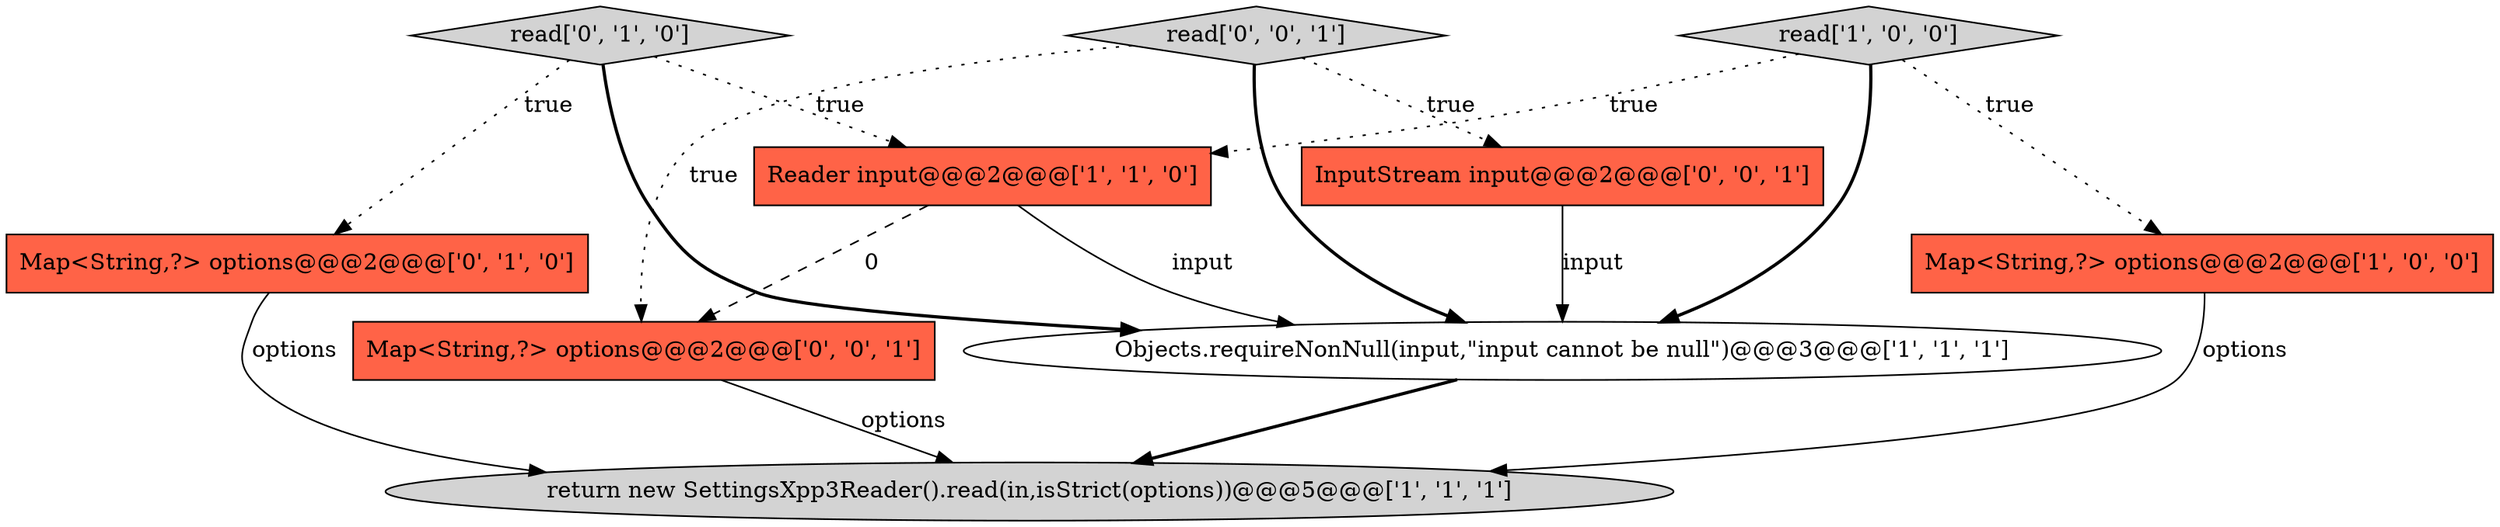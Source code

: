 digraph {
1 [style = filled, label = "Objects.requireNonNull(input,\"input cannot be null\")@@@3@@@['1', '1', '1']", fillcolor = white, shape = ellipse image = "AAA0AAABBB1BBB"];
5 [style = filled, label = "read['0', '1', '0']", fillcolor = lightgray, shape = diamond image = "AAA0AAABBB2BBB"];
2 [style = filled, label = "return new SettingsXpp3Reader().read(in,isStrict(options))@@@5@@@['1', '1', '1']", fillcolor = lightgray, shape = ellipse image = "AAA0AAABBB1BBB"];
4 [style = filled, label = "Reader input@@@2@@@['1', '1', '0']", fillcolor = tomato, shape = box image = "AAA0AAABBB1BBB"];
7 [style = filled, label = "InputStream input@@@2@@@['0', '0', '1']", fillcolor = tomato, shape = box image = "AAA0AAABBB3BBB"];
6 [style = filled, label = "Map<String,?> options@@@2@@@['0', '1', '0']", fillcolor = tomato, shape = box image = "AAA0AAABBB2BBB"];
8 [style = filled, label = "Map<String,?> options@@@2@@@['0', '0', '1']", fillcolor = tomato, shape = box image = "AAA0AAABBB3BBB"];
0 [style = filled, label = "Map<String,?> options@@@2@@@['1', '0', '0']", fillcolor = tomato, shape = box image = "AAA0AAABBB1BBB"];
9 [style = filled, label = "read['0', '0', '1']", fillcolor = lightgray, shape = diamond image = "AAA0AAABBB3BBB"];
3 [style = filled, label = "read['1', '0', '0']", fillcolor = lightgray, shape = diamond image = "AAA0AAABBB1BBB"];
5->6 [style = dotted, label="true"];
3->4 [style = dotted, label="true"];
5->1 [style = bold, label=""];
4->1 [style = solid, label="input"];
1->2 [style = bold, label=""];
0->2 [style = solid, label="options"];
4->8 [style = dashed, label="0"];
8->2 [style = solid, label="options"];
9->7 [style = dotted, label="true"];
9->1 [style = bold, label=""];
3->1 [style = bold, label=""];
7->1 [style = solid, label="input"];
5->4 [style = dotted, label="true"];
6->2 [style = solid, label="options"];
3->0 [style = dotted, label="true"];
9->8 [style = dotted, label="true"];
}
